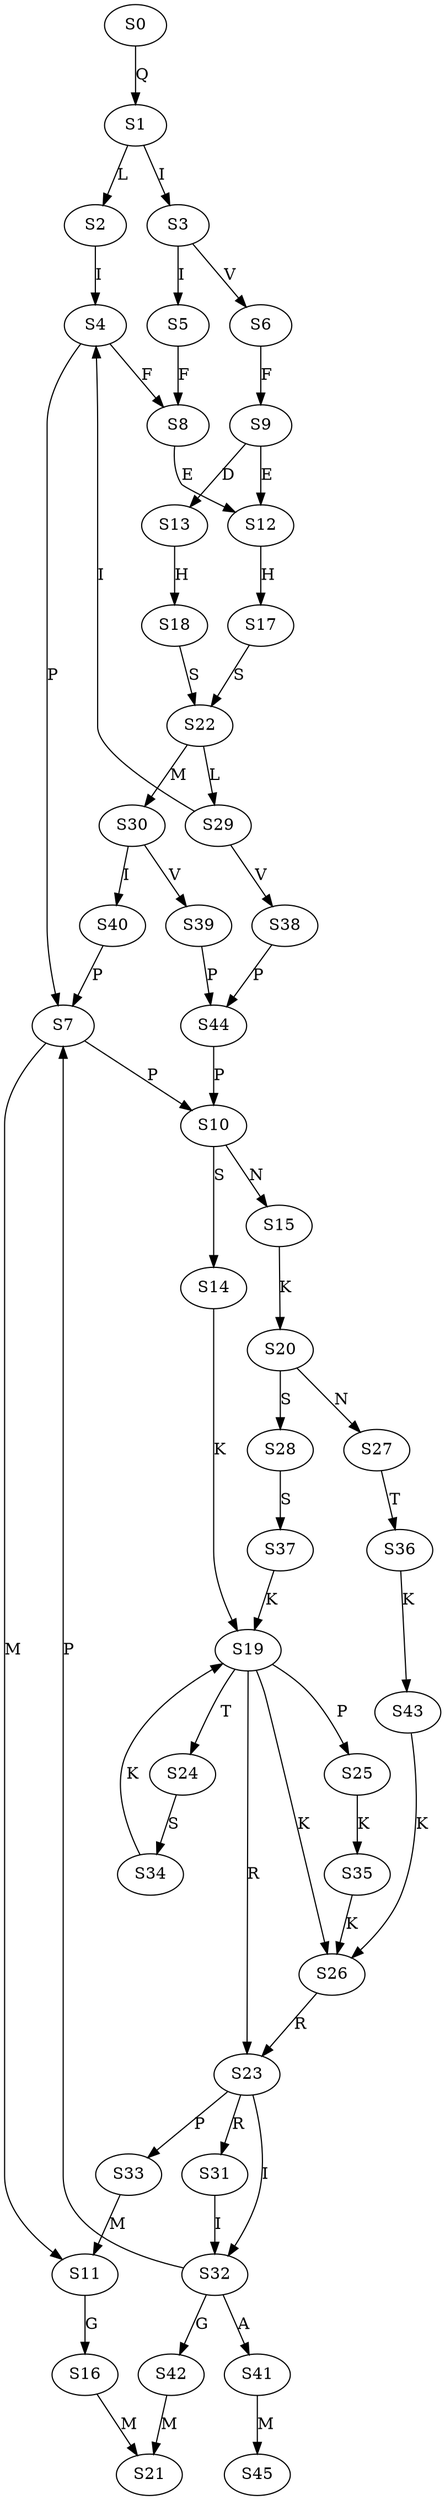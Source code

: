 strict digraph  {
	S0 -> S1 [ label = Q ];
	S1 -> S2 [ label = L ];
	S1 -> S3 [ label = I ];
	S2 -> S4 [ label = I ];
	S3 -> S5 [ label = I ];
	S3 -> S6 [ label = V ];
	S4 -> S7 [ label = P ];
	S4 -> S8 [ label = F ];
	S5 -> S8 [ label = F ];
	S6 -> S9 [ label = F ];
	S7 -> S10 [ label = P ];
	S7 -> S11 [ label = M ];
	S8 -> S12 [ label = E ];
	S9 -> S12 [ label = E ];
	S9 -> S13 [ label = D ];
	S10 -> S14 [ label = S ];
	S10 -> S15 [ label = N ];
	S11 -> S16 [ label = G ];
	S12 -> S17 [ label = H ];
	S13 -> S18 [ label = H ];
	S14 -> S19 [ label = K ];
	S15 -> S20 [ label = K ];
	S16 -> S21 [ label = M ];
	S17 -> S22 [ label = S ];
	S18 -> S22 [ label = S ];
	S19 -> S23 [ label = R ];
	S19 -> S24 [ label = T ];
	S19 -> S25 [ label = P ];
	S19 -> S26 [ label = K ];
	S20 -> S27 [ label = N ];
	S20 -> S28 [ label = S ];
	S22 -> S29 [ label = L ];
	S22 -> S30 [ label = M ];
	S23 -> S31 [ label = R ];
	S23 -> S32 [ label = I ];
	S23 -> S33 [ label = P ];
	S24 -> S34 [ label = S ];
	S25 -> S35 [ label = K ];
	S26 -> S23 [ label = R ];
	S27 -> S36 [ label = T ];
	S28 -> S37 [ label = S ];
	S29 -> S4 [ label = I ];
	S29 -> S38 [ label = V ];
	S30 -> S39 [ label = V ];
	S30 -> S40 [ label = I ];
	S31 -> S32 [ label = I ];
	S32 -> S41 [ label = A ];
	S32 -> S7 [ label = P ];
	S32 -> S42 [ label = G ];
	S33 -> S11 [ label = M ];
	S34 -> S19 [ label = K ];
	S35 -> S26 [ label = K ];
	S36 -> S43 [ label = K ];
	S37 -> S19 [ label = K ];
	S38 -> S44 [ label = P ];
	S39 -> S44 [ label = P ];
	S40 -> S7 [ label = P ];
	S41 -> S45 [ label = M ];
	S42 -> S21 [ label = M ];
	S43 -> S26 [ label = K ];
	S44 -> S10 [ label = P ];
}
